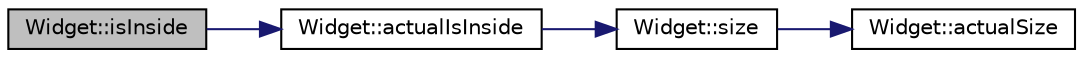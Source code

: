 digraph "Widget::isInside"
{
 // INTERACTIVE_SVG=YES
  edge [fontname="Helvetica",fontsize="10",labelfontname="Helvetica",labelfontsize="10"];
  node [fontname="Helvetica",fontsize="10",shape=record];
  rankdir="LR";
  Node148 [label="Widget::isInside",height=0.2,width=0.4,color="black", fillcolor="grey75", style="filled", fontcolor="black"];
  Node148 -> Node149 [color="midnightblue",fontsize="10",style="solid",fontname="Helvetica"];
  Node149 [label="Widget::actualIsInside",height=0.2,width=0.4,color="black", fillcolor="white", style="filled",URL="$class_widget.html#af5851078b2f0c2f14a9bf377e535340f"];
  Node149 -> Node150 [color="midnightblue",fontsize="10",style="solid",fontname="Helvetica"];
  Node150 [label="Widget::size",height=0.2,width=0.4,color="black", fillcolor="white", style="filled",URL="$class_widget.html#aea985c025ef9b1210d0e3ab7d9c075ea"];
  Node150 -> Node151 [color="midnightblue",fontsize="10",style="solid",fontname="Helvetica"];
  Node151 [label="Widget::actualSize",height=0.2,width=0.4,color="black", fillcolor="white", style="filled",URL="$class_widget.html#aa6225b5a14e5861cc2cd98c737841854"];
}
